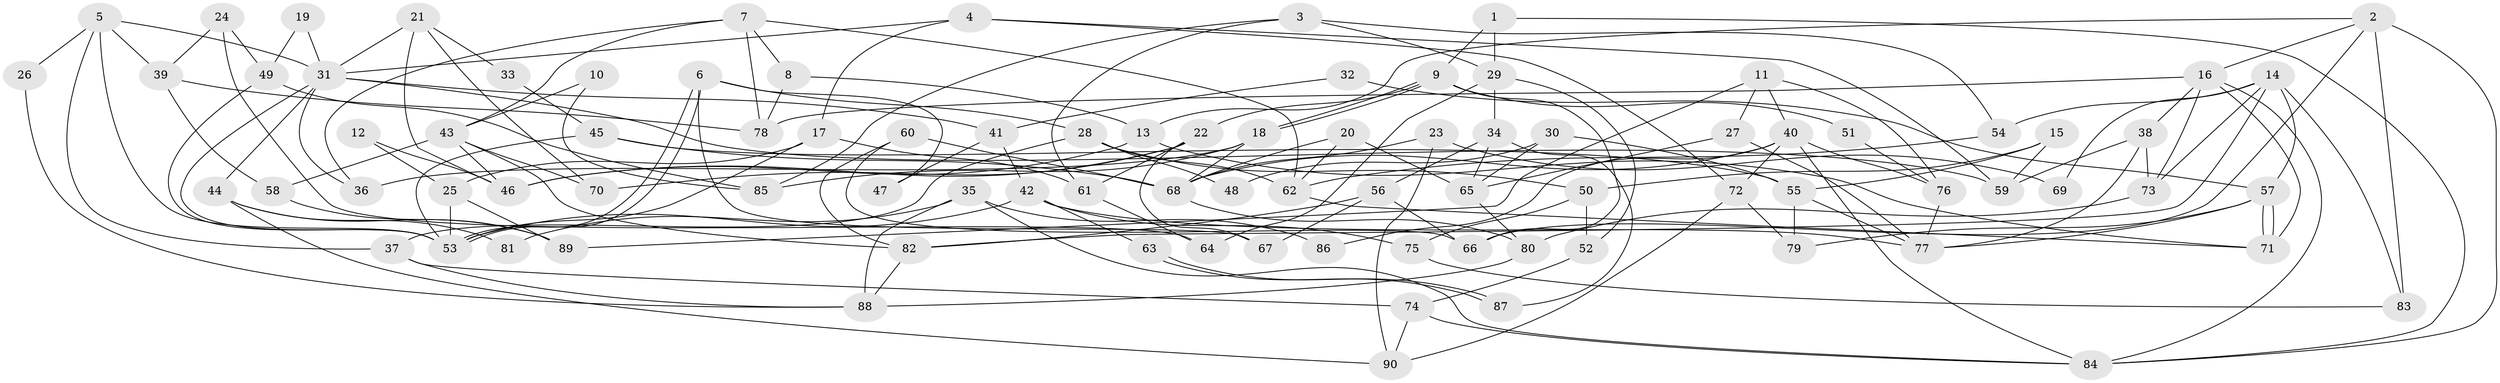 // Generated by graph-tools (version 1.1) at 2025/50/03/09/25 03:50:01]
// undirected, 90 vertices, 180 edges
graph export_dot {
graph [start="1"]
  node [color=gray90,style=filled];
  1;
  2;
  3;
  4;
  5;
  6;
  7;
  8;
  9;
  10;
  11;
  12;
  13;
  14;
  15;
  16;
  17;
  18;
  19;
  20;
  21;
  22;
  23;
  24;
  25;
  26;
  27;
  28;
  29;
  30;
  31;
  32;
  33;
  34;
  35;
  36;
  37;
  38;
  39;
  40;
  41;
  42;
  43;
  44;
  45;
  46;
  47;
  48;
  49;
  50;
  51;
  52;
  53;
  54;
  55;
  56;
  57;
  58;
  59;
  60;
  61;
  62;
  63;
  64;
  65;
  66;
  67;
  68;
  69;
  70;
  71;
  72;
  73;
  74;
  75;
  76;
  77;
  78;
  79;
  80;
  81;
  82;
  83;
  84;
  85;
  86;
  87;
  88;
  89;
  90;
  1 -- 84;
  1 -- 29;
  1 -- 9;
  2 -- 16;
  2 -- 84;
  2 -- 13;
  2 -- 66;
  2 -- 83;
  3 -- 54;
  3 -- 61;
  3 -- 29;
  3 -- 85;
  4 -- 31;
  4 -- 17;
  4 -- 59;
  4 -- 72;
  5 -- 31;
  5 -- 39;
  5 -- 26;
  5 -- 37;
  5 -- 53;
  6 -- 67;
  6 -- 53;
  6 -- 53;
  6 -- 28;
  6 -- 47;
  7 -- 62;
  7 -- 36;
  7 -- 8;
  7 -- 43;
  7 -- 78;
  8 -- 78;
  8 -- 13;
  9 -- 18;
  9 -- 18;
  9 -- 22;
  9 -- 51;
  9 -- 66;
  10 -- 43;
  10 -- 85;
  11 -- 40;
  11 -- 27;
  11 -- 76;
  11 -- 89;
  12 -- 25;
  12 -- 46;
  13 -- 46;
  13 -- 71;
  14 -- 57;
  14 -- 82;
  14 -- 54;
  14 -- 69;
  14 -- 73;
  14 -- 83;
  15 -- 55;
  15 -- 59;
  15 -- 50;
  16 -- 71;
  16 -- 84;
  16 -- 38;
  16 -- 73;
  16 -- 78;
  17 -- 53;
  17 -- 61;
  17 -- 25;
  18 -- 68;
  18 -- 36;
  18 -- 85;
  19 -- 49;
  19 -- 31;
  20 -- 62;
  20 -- 68;
  20 -- 65;
  21 -- 31;
  21 -- 46;
  21 -- 33;
  21 -- 70;
  22 -- 70;
  22 -- 46;
  22 -- 61;
  22 -- 67;
  23 -- 68;
  23 -- 90;
  23 -- 69;
  24 -- 49;
  24 -- 39;
  24 -- 64;
  25 -- 53;
  25 -- 89;
  26 -- 88;
  27 -- 65;
  27 -- 77;
  28 -- 37;
  28 -- 48;
  28 -- 50;
  28 -- 62;
  29 -- 52;
  29 -- 34;
  29 -- 64;
  30 -- 55;
  30 -- 65;
  30 -- 48;
  31 -- 59;
  31 -- 53;
  31 -- 36;
  31 -- 41;
  31 -- 44;
  32 -- 57;
  32 -- 41;
  33 -- 45;
  34 -- 65;
  34 -- 56;
  34 -- 87;
  35 -- 84;
  35 -- 88;
  35 -- 81;
  35 -- 86;
  37 -- 88;
  37 -- 74;
  38 -- 73;
  38 -- 59;
  38 -- 77;
  39 -- 78;
  39 -- 58;
  40 -- 68;
  40 -- 76;
  40 -- 72;
  40 -- 84;
  40 -- 86;
  41 -- 42;
  41 -- 47;
  42 -- 53;
  42 -- 75;
  42 -- 63;
  42 -- 77;
  43 -- 46;
  43 -- 58;
  43 -- 70;
  43 -- 82;
  44 -- 89;
  44 -- 81;
  44 -- 90;
  45 -- 55;
  45 -- 53;
  45 -- 68;
  49 -- 85;
  49 -- 53;
  50 -- 52;
  50 -- 75;
  51 -- 76;
  52 -- 74;
  54 -- 62;
  55 -- 77;
  55 -- 79;
  56 -- 66;
  56 -- 67;
  56 -- 82;
  57 -- 71;
  57 -- 71;
  57 -- 77;
  57 -- 79;
  58 -- 89;
  60 -- 66;
  60 -- 82;
  60 -- 68;
  61 -- 64;
  62 -- 71;
  63 -- 87;
  63 -- 87;
  65 -- 80;
  68 -- 80;
  72 -- 79;
  72 -- 90;
  73 -- 80;
  74 -- 90;
  74 -- 84;
  75 -- 83;
  76 -- 77;
  80 -- 88;
  82 -- 88;
}
